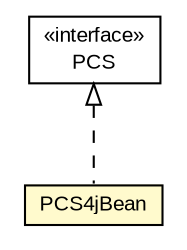 #!/usr/local/bin/dot
#
# Class diagram 
# Generated by UMLGraph version R5_6-24-gf6e263 (http://www.umlgraph.org/)
#

digraph G {
	edge [fontname="arial",fontsize=10,labelfontname="arial",labelfontsize=10];
	node [fontname="arial",fontsize=10,shape=plaintext];
	nodesep=0.25;
	ranksep=0.5;
	// org.miloss.fgsms.services.interfaces.policyconfiguration.PCS
	c854808 [label=<<table title="org.miloss.fgsms.services.interfaces.policyconfiguration.PCS" border="0" cellborder="1" cellspacing="0" cellpadding="2" port="p" href="../../interfaces/policyconfiguration/PCS.html">
		<tr><td><table border="0" cellspacing="0" cellpadding="1">
<tr><td align="center" balign="center"> &#171;interface&#187; </td></tr>
<tr><td align="center" balign="center"> PCS </td></tr>
		</table></td></tr>
		</table>>, URL="../../interfaces/policyconfiguration/PCS.html", fontname="arial", fontcolor="black", fontsize=10.0];
	// org.miloss.fgsms.services.pcs.impl.PCS4jBean
	c855359 [label=<<table title="org.miloss.fgsms.services.pcs.impl.PCS4jBean" border="0" cellborder="1" cellspacing="0" cellpadding="2" port="p" bgcolor="lemonChiffon" href="./PCS4jBean.html">
		<tr><td><table border="0" cellspacing="0" cellpadding="1">
<tr><td align="center" balign="center"> PCS4jBean </td></tr>
		</table></td></tr>
		</table>>, URL="./PCS4jBean.html", fontname="arial", fontcolor="black", fontsize=10.0];
	//org.miloss.fgsms.services.pcs.impl.PCS4jBean implements org.miloss.fgsms.services.interfaces.policyconfiguration.PCS
	c854808:p -> c855359:p [dir=back,arrowtail=empty,style=dashed];
}

